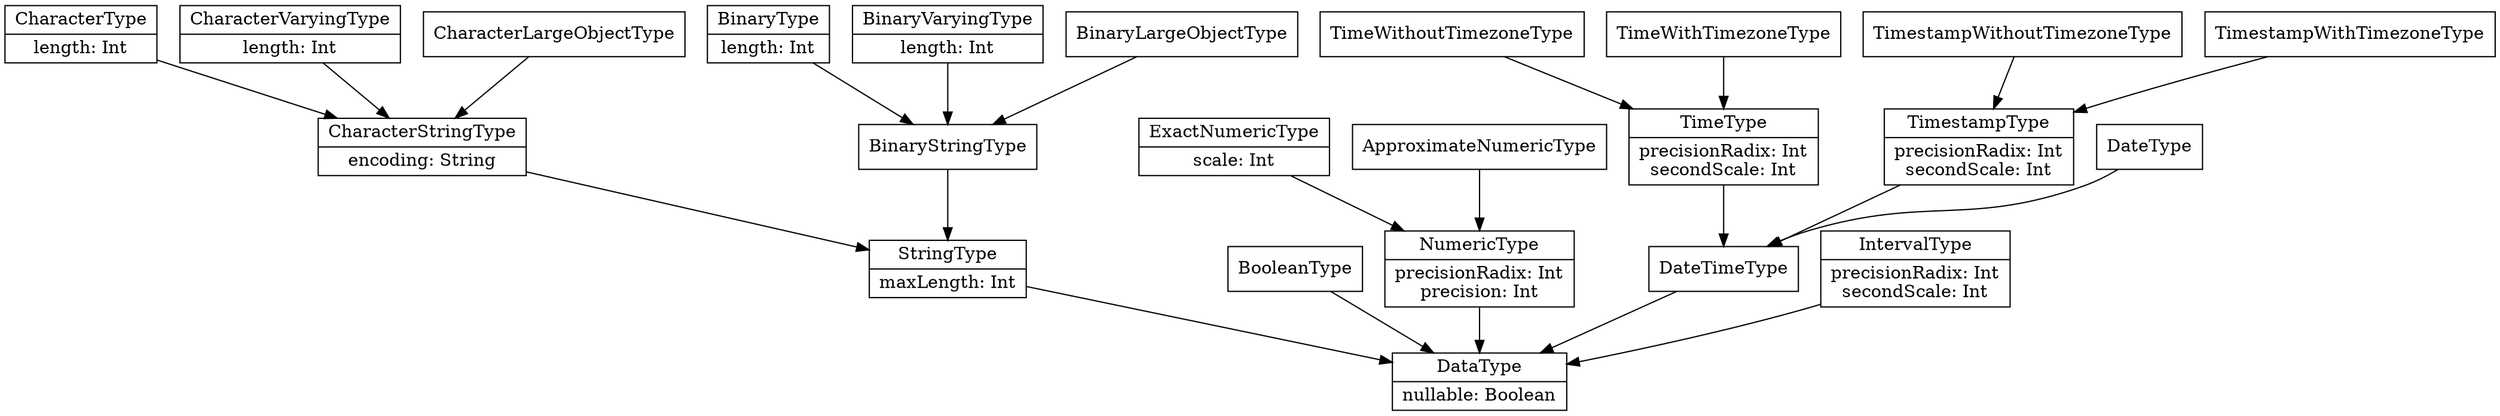 digraph SQLTypes {
  node [shape = record]
  DataType [label = "{DataType|nullable: Boolean}"]
  StringType [label = "{StringType|maxLength: Int}"]
  CharacterStringType [label = "{CharacterStringType|encoding: String}"]
  CharacterType [label = "{CharacterType|length: Int}"]
  CharacterVaryingType [label = "{CharacterVaryingType|length: Int}"]
  CharacterLargeObjectType [label = "CharacterLargeObjectType"]
  BinaryStringType [label = "BinaryStringType"]
  BinaryType [label = "{BinaryType|length: Int}"]
  BinaryVaryingType [label = "{BinaryVaryingType|length: Int}"]
  BinaryLargeObjectType [label = "BinaryLargeObjectType"]
  BooleanType [label = "BooleanType"]
  NumericType [label = "{NumericType|precisionRadix: Int\nprecision: Int}"]
  ExactNumericType [label = "{ExactNumericType|scale: Int}"]
  ApproximateNumericType [label = "ApproximateNumericType"]
  DateTimeType [label = "DateTimeType"]
  TimeType [label = "{TimeType|precisionRadix: Int\nsecondScale: Int}"]
  TimeWithoutTimezoneType [label = "TimeWithoutTimezoneType"]
  TimeWithTimezoneType [label = "TimeWithTimezoneType"]
  TimestampType [label = "{TimestampType|precisionRadix: Int\nsecondScale: Int}"]
  TimestampWithoutTimezoneType [label = "TimestampWithoutTimezoneType"]
  TimestampWithTimezoneType [label = "TimestampWithTimezoneType"]
  DateType [label = "DateType"]
  IntervalType [label = "{IntervalType|precisionRadix: Int\nsecondScale: Int}"]
  StringType -> DataType
  BooleanType -> DataType
  NumericType -> DataType
  DateTimeType -> DataType
  IntervalType -> DataType
  CharacterStringType -> StringType
  BinaryStringType -> StringType
  ExactNumericType -> NumericType
  ApproximateNumericType -> NumericType
  TimeType -> DateTimeType
  TimestampType -> DateTimeType
  DateType -> DateTimeType
  CharacterType -> CharacterStringType
  CharacterVaryingType -> CharacterStringType
  CharacterLargeObjectType -> CharacterStringType
  BinaryType -> BinaryStringType
  BinaryVaryingType -> BinaryStringType
  BinaryLargeObjectType -> BinaryStringType
  TimeWithoutTimezoneType -> TimeType
  TimeWithTimezoneType -> TimeType
  TimestampWithoutTimezoneType -> TimestampType
  TimestampWithTimezoneType -> TimestampType
}
